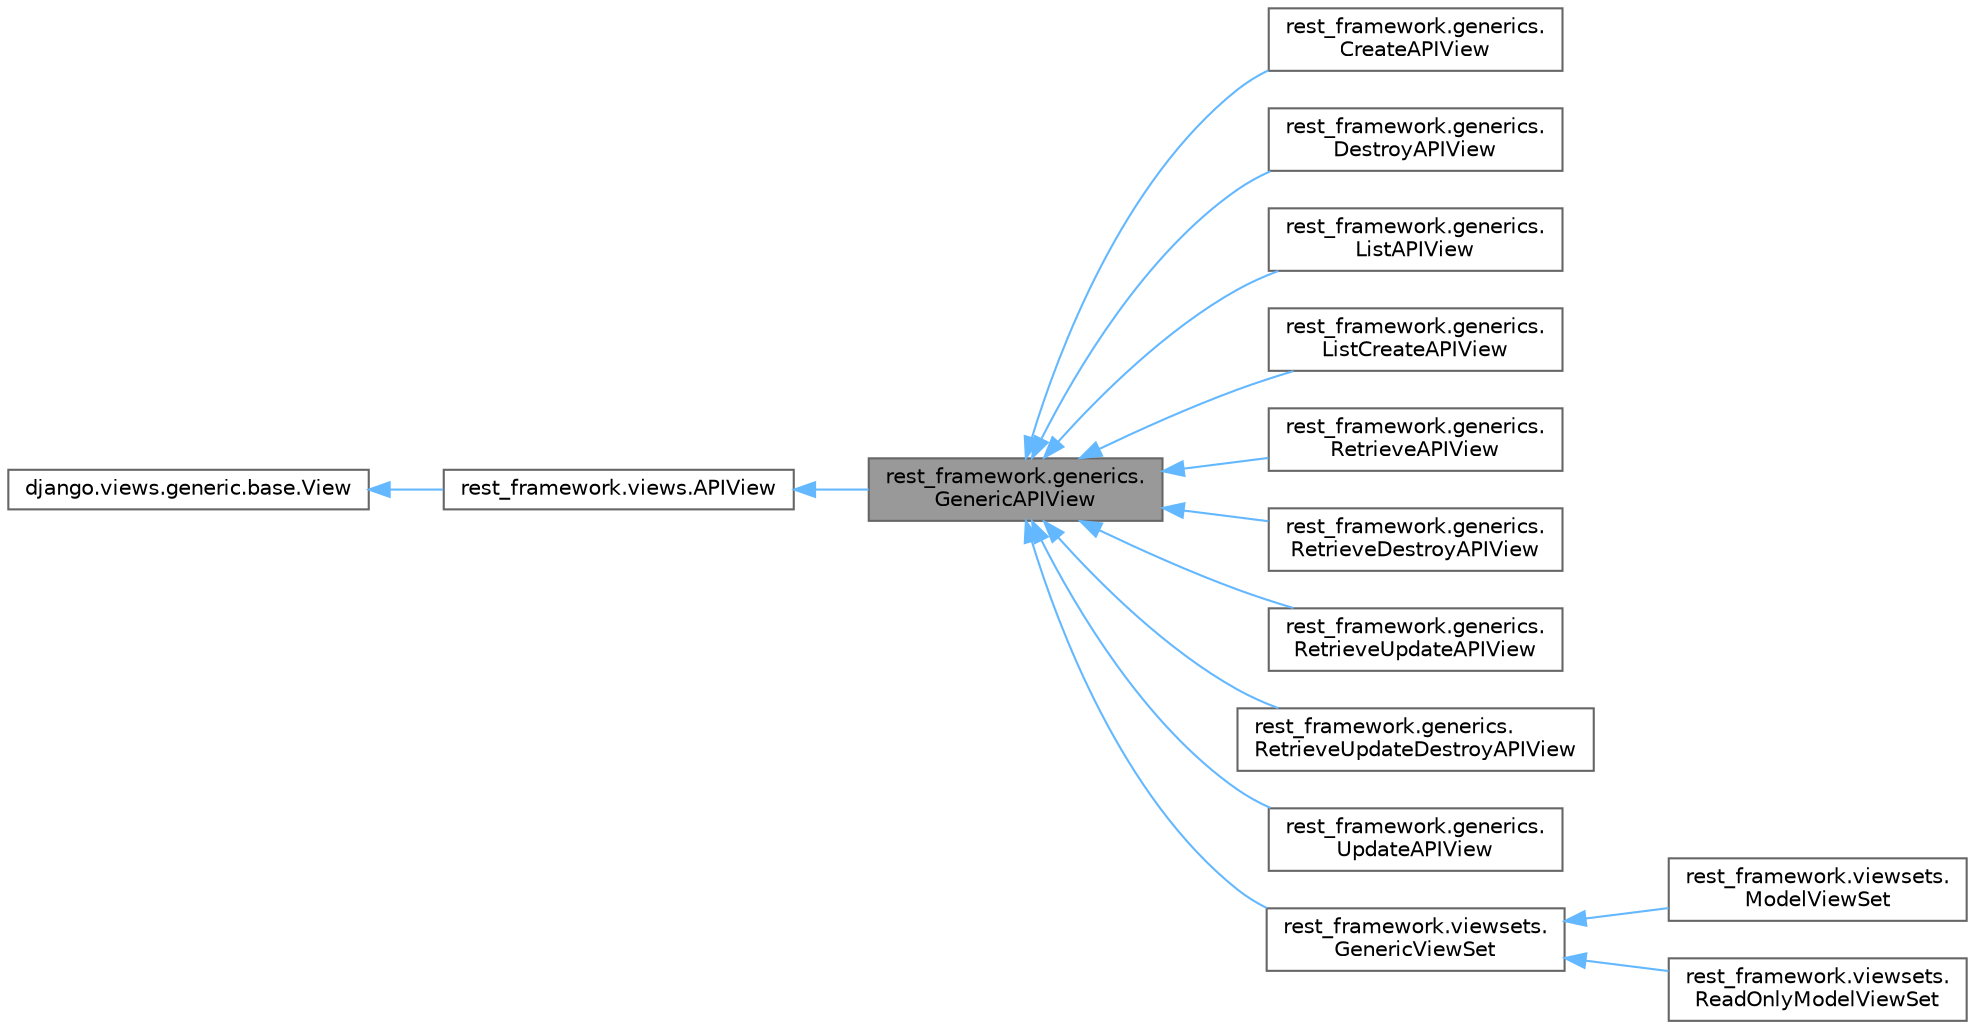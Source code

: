 digraph "rest_framework.generics.GenericAPIView"
{
 // LATEX_PDF_SIZE
  bgcolor="transparent";
  edge [fontname=Helvetica,fontsize=10,labelfontname=Helvetica,labelfontsize=10];
  node [fontname=Helvetica,fontsize=10,shape=box,height=0.2,width=0.4];
  rankdir="LR";
  Node1 [id="Node000001",label="rest_framework.generics.\lGenericAPIView",height=0.2,width=0.4,color="gray40", fillcolor="grey60", style="filled", fontcolor="black",tooltip=" "];
  Node2 -> Node1 [id="edge15_Node000001_Node000002",dir="back",color="steelblue1",style="solid",tooltip=" "];
  Node2 [id="Node000002",label="rest_framework.views.APIView",height=0.2,width=0.4,color="gray40", fillcolor="white", style="filled",URL="$classrest__framework_1_1views_1_1APIView.html",tooltip=" "];
  Node3 -> Node2 [id="edge16_Node000002_Node000003",dir="back",color="steelblue1",style="solid",tooltip=" "];
  Node3 [id="Node000003",label="django.views.generic.base.View",height=0.2,width=0.4,color="gray40", fillcolor="white", style="filled",URL="$classdjango_1_1views_1_1generic_1_1base_1_1View.html",tooltip=" "];
  Node1 -> Node4 [id="edge17_Node000001_Node000004",dir="back",color="steelblue1",style="solid",tooltip=" "];
  Node4 [id="Node000004",label="rest_framework.generics.\lCreateAPIView",height=0.2,width=0.4,color="gray40", fillcolor="white", style="filled",URL="$classrest__framework_1_1generics_1_1CreateAPIView.html",tooltip=" "];
  Node1 -> Node5 [id="edge18_Node000001_Node000005",dir="back",color="steelblue1",style="solid",tooltip=" "];
  Node5 [id="Node000005",label="rest_framework.generics.\lDestroyAPIView",height=0.2,width=0.4,color="gray40", fillcolor="white", style="filled",URL="$classrest__framework_1_1generics_1_1DestroyAPIView.html",tooltip=" "];
  Node1 -> Node6 [id="edge19_Node000001_Node000006",dir="back",color="steelblue1",style="solid",tooltip=" "];
  Node6 [id="Node000006",label="rest_framework.generics.\lListAPIView",height=0.2,width=0.4,color="gray40", fillcolor="white", style="filled",URL="$classrest__framework_1_1generics_1_1ListAPIView.html",tooltip=" "];
  Node1 -> Node7 [id="edge20_Node000001_Node000007",dir="back",color="steelblue1",style="solid",tooltip=" "];
  Node7 [id="Node000007",label="rest_framework.generics.\lListCreateAPIView",height=0.2,width=0.4,color="gray40", fillcolor="white", style="filled",URL="$classrest__framework_1_1generics_1_1ListCreateAPIView.html",tooltip=" "];
  Node1 -> Node8 [id="edge21_Node000001_Node000008",dir="back",color="steelblue1",style="solid",tooltip=" "];
  Node8 [id="Node000008",label="rest_framework.generics.\lRetrieveAPIView",height=0.2,width=0.4,color="gray40", fillcolor="white", style="filled",URL="$classrest__framework_1_1generics_1_1RetrieveAPIView.html",tooltip=" "];
  Node1 -> Node9 [id="edge22_Node000001_Node000009",dir="back",color="steelblue1",style="solid",tooltip=" "];
  Node9 [id="Node000009",label="rest_framework.generics.\lRetrieveDestroyAPIView",height=0.2,width=0.4,color="gray40", fillcolor="white", style="filled",URL="$classrest__framework_1_1generics_1_1RetrieveDestroyAPIView.html",tooltip=" "];
  Node1 -> Node10 [id="edge23_Node000001_Node000010",dir="back",color="steelblue1",style="solid",tooltip=" "];
  Node10 [id="Node000010",label="rest_framework.generics.\lRetrieveUpdateAPIView",height=0.2,width=0.4,color="gray40", fillcolor="white", style="filled",URL="$classrest__framework_1_1generics_1_1RetrieveUpdateAPIView.html",tooltip=" "];
  Node1 -> Node11 [id="edge24_Node000001_Node000011",dir="back",color="steelblue1",style="solid",tooltip=" "];
  Node11 [id="Node000011",label="rest_framework.generics.\lRetrieveUpdateDestroyAPIView",height=0.2,width=0.4,color="gray40", fillcolor="white", style="filled",URL="$classrest__framework_1_1generics_1_1RetrieveUpdateDestroyAPIView.html",tooltip=" "];
  Node1 -> Node12 [id="edge25_Node000001_Node000012",dir="back",color="steelblue1",style="solid",tooltip=" "];
  Node12 [id="Node000012",label="rest_framework.generics.\lUpdateAPIView",height=0.2,width=0.4,color="gray40", fillcolor="white", style="filled",URL="$classrest__framework_1_1generics_1_1UpdateAPIView.html",tooltip=" "];
  Node1 -> Node13 [id="edge26_Node000001_Node000013",dir="back",color="steelblue1",style="solid",tooltip=" "];
  Node13 [id="Node000013",label="rest_framework.viewsets.\lGenericViewSet",height=0.2,width=0.4,color="gray40", fillcolor="white", style="filled",URL="$classrest__framework_1_1viewsets_1_1GenericViewSet.html",tooltip=" "];
  Node13 -> Node14 [id="edge27_Node000013_Node000014",dir="back",color="steelblue1",style="solid",tooltip=" "];
  Node14 [id="Node000014",label="rest_framework.viewsets.\lModelViewSet",height=0.2,width=0.4,color="gray40", fillcolor="white", style="filled",URL="$classrest__framework_1_1viewsets_1_1ModelViewSet.html",tooltip=" "];
  Node13 -> Node15 [id="edge28_Node000013_Node000015",dir="back",color="steelblue1",style="solid",tooltip=" "];
  Node15 [id="Node000015",label="rest_framework.viewsets.\lReadOnlyModelViewSet",height=0.2,width=0.4,color="gray40", fillcolor="white", style="filled",URL="$classrest__framework_1_1viewsets_1_1ReadOnlyModelViewSet.html",tooltip=" "];
}
